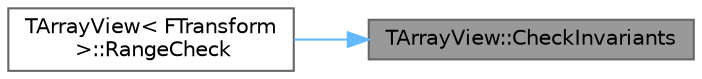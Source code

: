 digraph "TArrayView::CheckInvariants"
{
 // INTERACTIVE_SVG=YES
 // LATEX_PDF_SIZE
  bgcolor="transparent";
  edge [fontname=Helvetica,fontsize=10,labelfontname=Helvetica,labelfontsize=10];
  node [fontname=Helvetica,fontsize=10,shape=box,height=0.2,width=0.4];
  rankdir="RL";
  Node1 [id="Node000001",label="TArrayView::CheckInvariants",height=0.2,width=0.4,color="gray40", fillcolor="grey60", style="filled", fontcolor="black",tooltip="Checks array invariants: if array size is greater than or equal to zero."];
  Node1 -> Node2 [id="edge1_Node000001_Node000002",dir="back",color="steelblue1",style="solid",tooltip=" "];
  Node2 [id="Node000002",label="TArrayView\< FTransform\l \>::RangeCheck",height=0.2,width=0.4,color="grey40", fillcolor="white", style="filled",URL="$db/d13/classTArrayView.html#ad88510314e3fe3b1718fdda108404305",tooltip=" "];
}
